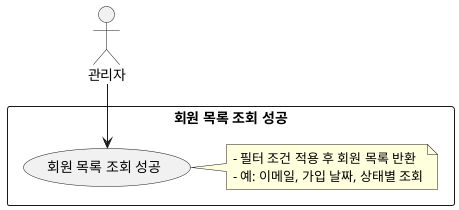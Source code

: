 @startuml
actor "관리자" as Admin

rectangle "회원 목록 조회 성공" {
  usecase "회원 목록 조회 성공" as UC1_1_success
  note right
  - 필터 조건 적용 후 회원 목록 반환
  - 예: 이메일, 가입 날짜, 상태별 조회
  end note
}

Admin --> UC1_1_success
@enduml
